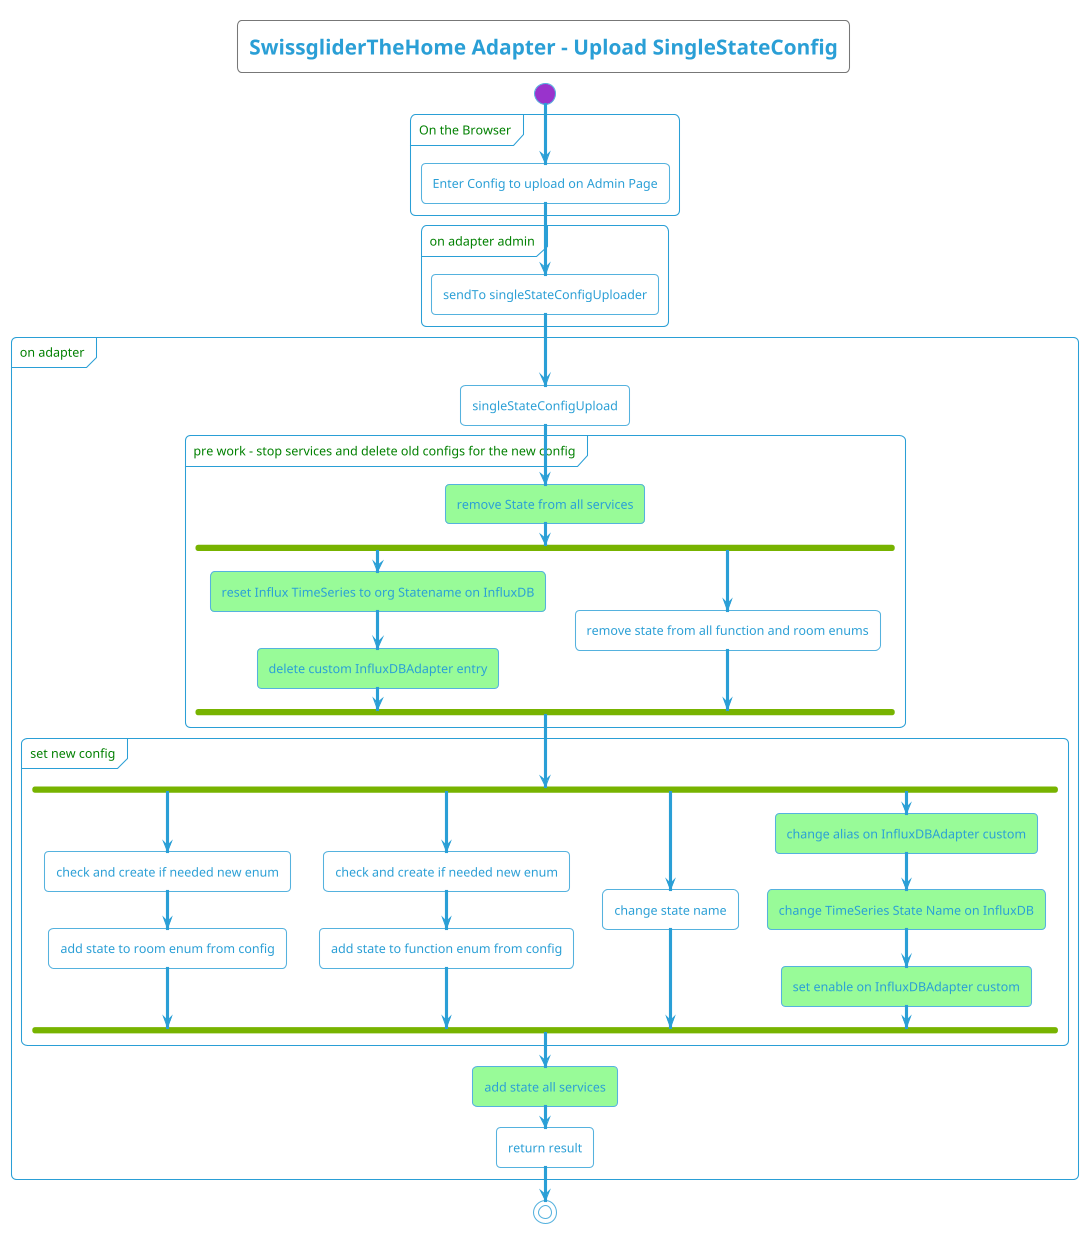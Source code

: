 @startuml
!theme cyborg-outline

<style>
    diamond {
        BackgroundColor #ccf
    }
    partition {
        FontColor green
        RoundCorner 10
    }
  arrow {
    FontColor black
    FontName arial
  }
</style>

title
    SwissgliderTheHome Adapter - Upload SingleStateConfig
end title

start
partition "On the Browser" {
    :Enter Config to upload on Admin Page;
}
partition "on adapter admin" {
:sendTo singleStateConfigUploader;
}
partition "on adapter" {
    :singleStateConfigUpload;
    partition "pre work - stop services and delete old configs for the new config" {
        #palegreen:remove State from all services;
        fork
            #palegreen:reset Influx TimeSeries to org Statename on InfluxDB;
            #palegreen:delete custom InfluxDBAdapter entry;
            fork again
            :remove state from all function and room enums;
        end fork
    }
    partition "set new config" {
        fork
            :check and create if needed new enum;
            :add state to room enum from config;
            fork again
            :check and create if needed new enum;
            :add state to function enum from config;
            fork again
            :change state name;
            fork again
            #palegreen:change alias on InfluxDBAdapter custom;
            #palegreen:change TimeSeries State Name on InfluxDB;
            #palegreen:set enable on InfluxDBAdapter custom;
        end fork
    }
    #palegreen:add state all services;
    :return result;
}
stop

@enduml